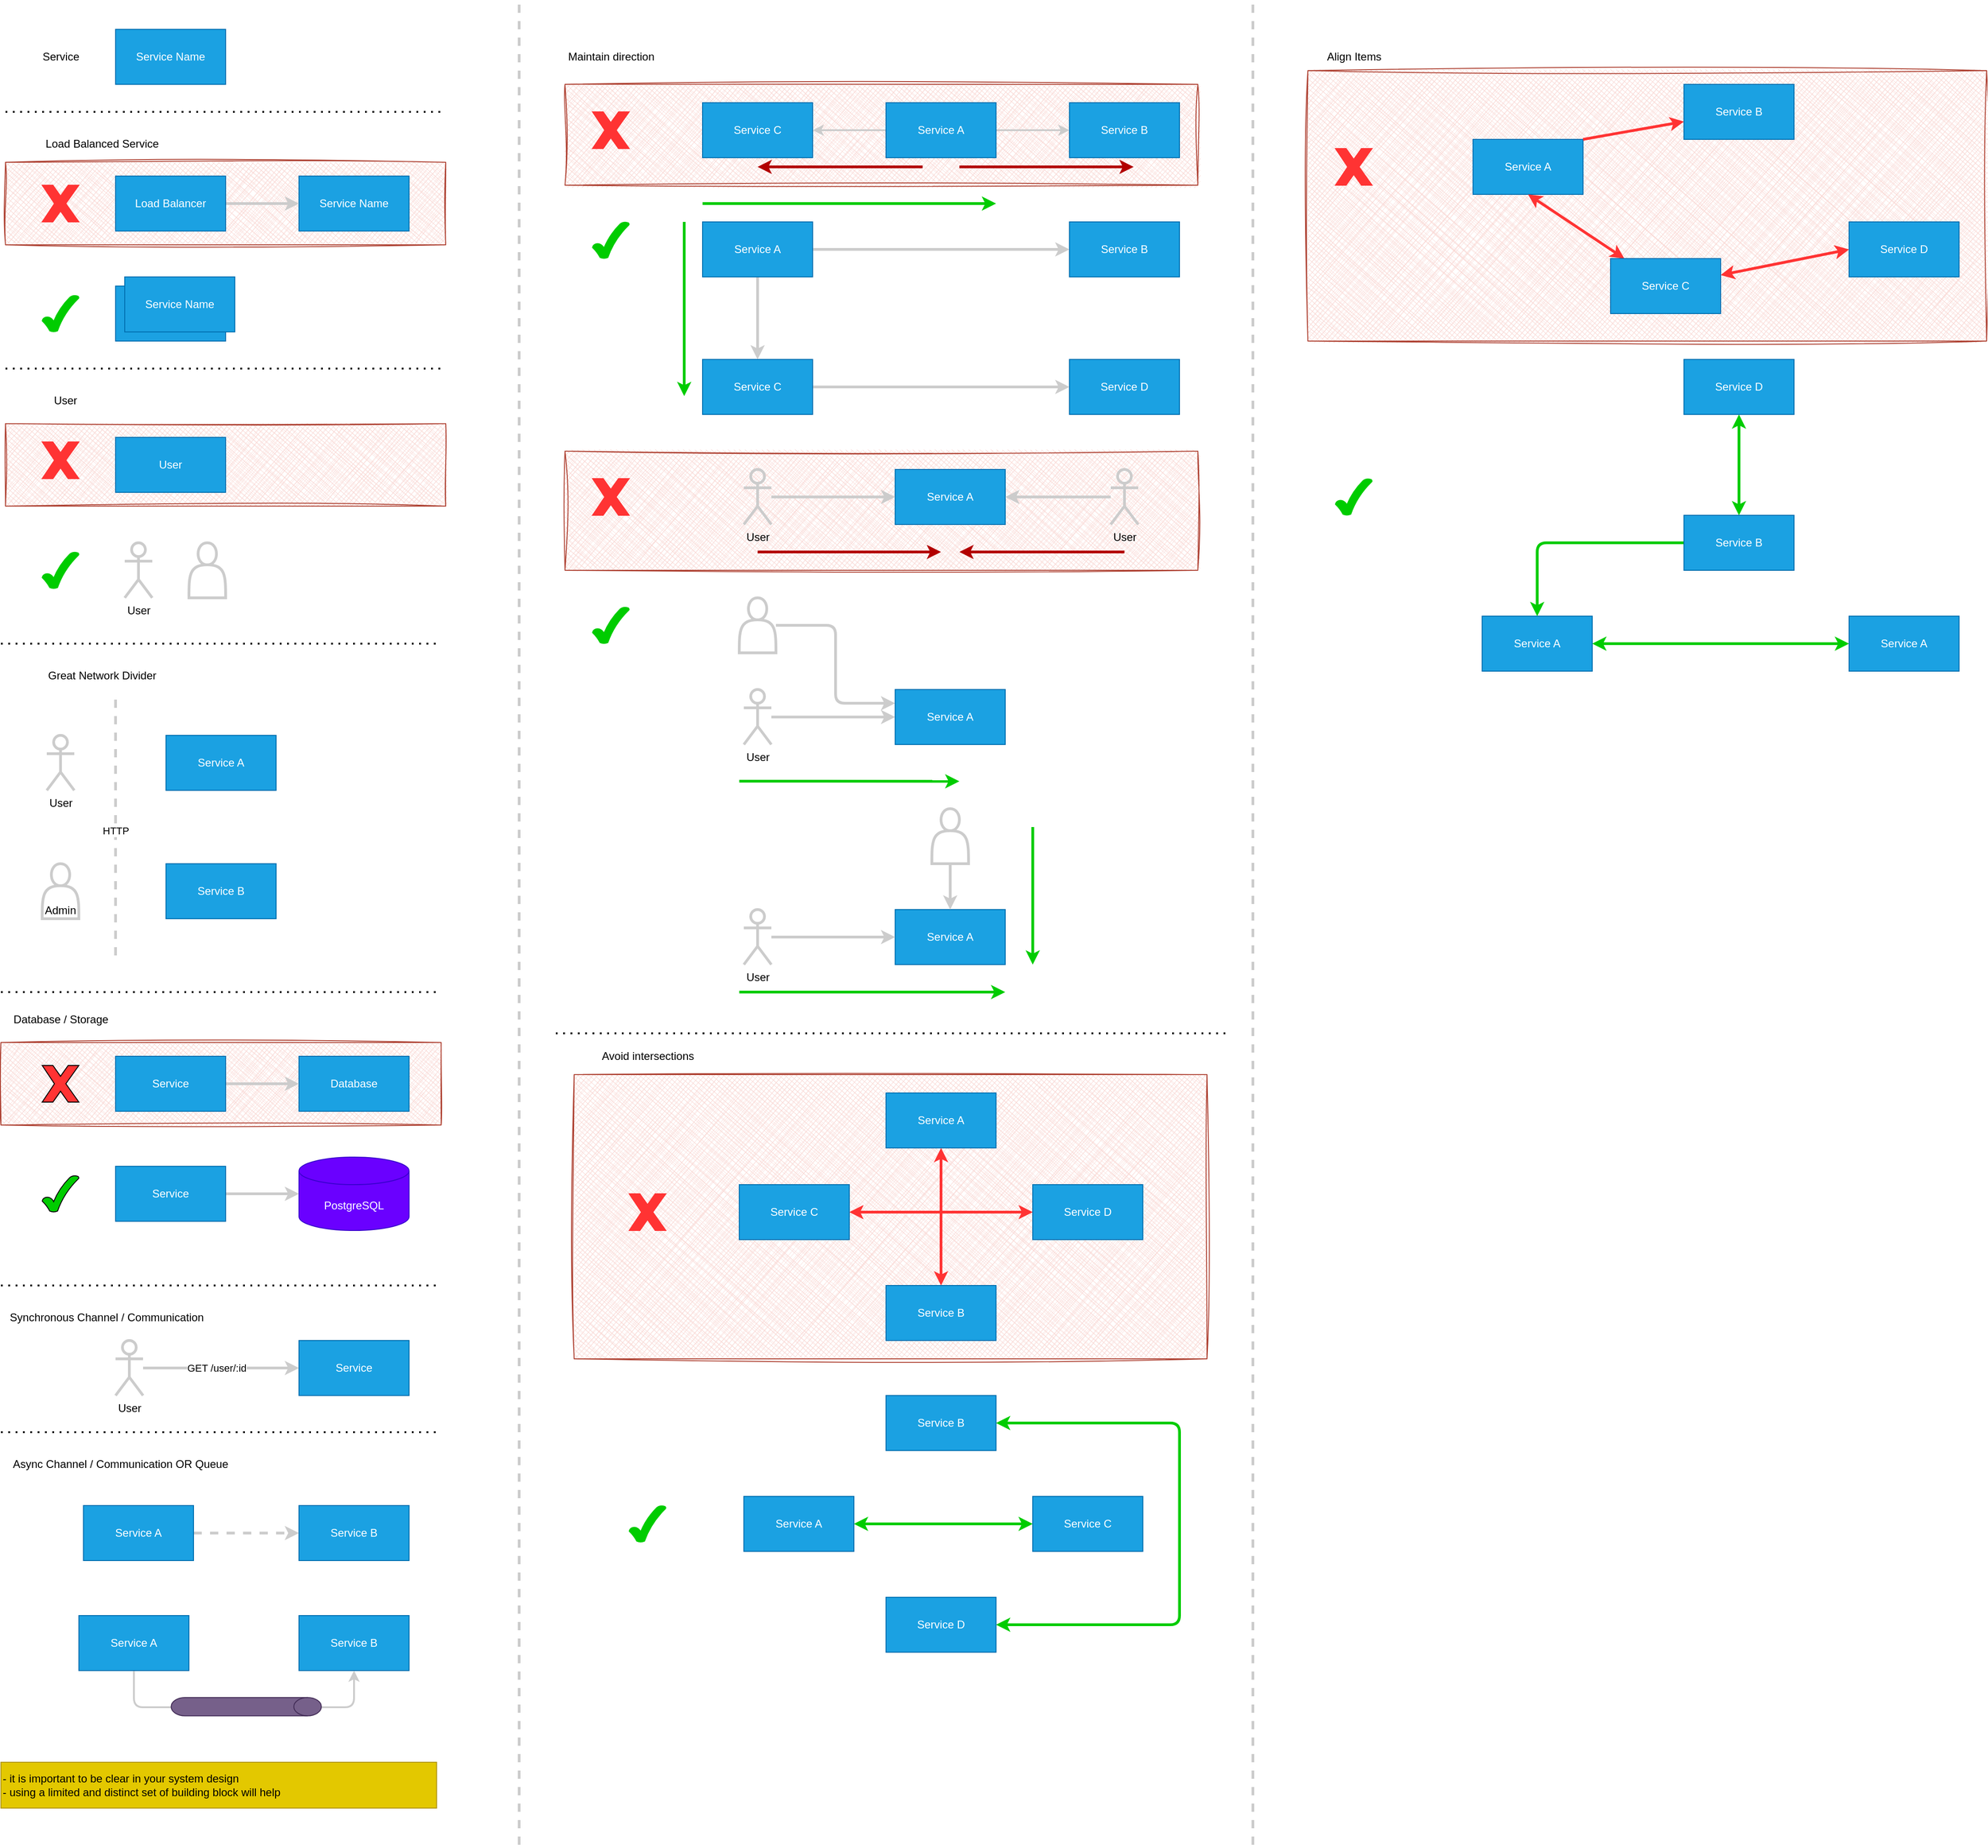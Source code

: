 <mxfile>
    <diagram id="L_0sNyjFyFzFhXzVHu4Z" name="Page-1">
        <mxGraphModel dx="3948" dy="2090" grid="1" gridSize="10" guides="1" tooltips="1" connect="1" arrows="1" fold="1" page="1" pageScale="1" pageWidth="850" pageHeight="1100" math="0" shadow="0">
            <root>
                <mxCell id="0"/>
                <mxCell id="1" parent="0"/>
                <mxCell id="150" value="" style="rounded=0;whiteSpace=wrap;html=1;strokeColor=#ae4132;strokeWidth=1;fillColor=#fad9d5;fillStyle=cross-hatch;sketch=1;curveFitting=1;jiggle=2;" vertex="1" parent="1">
                    <mxGeometry x="1500" y="195" width="740" height="295" as="geometry"/>
                </mxCell>
                <mxCell id="149" value="" style="rounded=0;whiteSpace=wrap;html=1;strokeColor=#ae4132;strokeWidth=1;fillColor=#fad9d5;fillStyle=cross-hatch;sketch=1;curveFitting=1;jiggle=2;" vertex="1" parent="1">
                    <mxGeometry x="700" y="1290" width="690" height="310" as="geometry"/>
                </mxCell>
                <mxCell id="148" value="" style="rounded=0;whiteSpace=wrap;html=1;strokeColor=#ae4132;strokeWidth=1;fillColor=#fad9d5;fillStyle=cross-hatch;sketch=1;curveFitting=1;jiggle=2;" vertex="1" parent="1">
                    <mxGeometry x="690" y="610" width="690" height="130" as="geometry"/>
                </mxCell>
                <mxCell id="147" value="" style="rounded=0;whiteSpace=wrap;html=1;strokeColor=#ae4132;strokeWidth=1;fillColor=#fad9d5;fillStyle=cross-hatch;sketch=1;curveFitting=1;jiggle=2;" vertex="1" parent="1">
                    <mxGeometry x="690" y="210" width="690" height="110" as="geometry"/>
                </mxCell>
                <mxCell id="146" value="" style="rounded=0;whiteSpace=wrap;html=1;strokeColor=#ae4132;strokeWidth=1;fillColor=#fad9d5;fillStyle=cross-hatch;sketch=1;curveFitting=1;jiggle=2;" vertex="1" parent="1">
                    <mxGeometry x="75" y="1255" width="480" height="90" as="geometry"/>
                </mxCell>
                <mxCell id="145" value="" style="rounded=0;whiteSpace=wrap;html=1;strokeColor=#ae4132;strokeWidth=1;fillColor=#fad9d5;fillStyle=cross-hatch;sketch=1;curveFitting=1;jiggle=2;" vertex="1" parent="1">
                    <mxGeometry x="80" y="580" width="480" height="90" as="geometry"/>
                </mxCell>
                <mxCell id="144" value="" style="rounded=0;whiteSpace=wrap;html=1;strokeColor=#ae4132;strokeWidth=1;fillColor=#fad9d5;fillStyle=cross-hatch;sketch=1;curveFitting=1;jiggle=2;" vertex="1" parent="1">
                    <mxGeometry x="80" y="295" width="480" height="90" as="geometry"/>
                </mxCell>
                <mxCell id="2" value="Service" style="text;html=1;align=center;verticalAlign=middle;resizable=0;points=[];autosize=1;strokeColor=none;fillColor=none;" vertex="1" parent="1">
                    <mxGeometry x="110" y="165" width="60" height="30" as="geometry"/>
                </mxCell>
                <mxCell id="3" value="Service Name" style="rounded=0;whiteSpace=wrap;html=1;fillColor=#1ba1e2;strokeColor=#006EAF;fontColor=#ffffff;" vertex="1" parent="1">
                    <mxGeometry x="200" y="150" width="120" height="60" as="geometry"/>
                </mxCell>
                <mxCell id="4" value="" style="endArrow=none;dashed=1;html=1;dashPattern=1 3;strokeWidth=2;" edge="1" parent="1">
                    <mxGeometry width="50" height="50" relative="1" as="geometry">
                        <mxPoint x="80" y="240" as="sourcePoint"/>
                        <mxPoint x="560" y="240" as="targetPoint"/>
                    </mxGeometry>
                </mxCell>
                <mxCell id="5" value="Load Balanced Service" style="text;html=1;align=center;verticalAlign=middle;resizable=0;points=[];autosize=1;strokeColor=none;fillColor=none;" vertex="1" parent="1">
                    <mxGeometry x="110" y="260" width="150" height="30" as="geometry"/>
                </mxCell>
                <mxCell id="6" value="Service Name" style="rounded=0;whiteSpace=wrap;html=1;fillColor=#1ba1e2;fontColor=#ffffff;strokeColor=#006EAF;" vertex="1" parent="1">
                    <mxGeometry x="400" y="310" width="120" height="60" as="geometry"/>
                </mxCell>
                <mxCell id="8" style="edgeStyle=none;html=1;entryX=0;entryY=0.5;entryDx=0;entryDy=0;fillColor=#1ba1e2;strokeColor=#CCCCCC;strokeWidth=3;" edge="1" parent="1" source="7" target="6">
                    <mxGeometry relative="1" as="geometry"/>
                </mxCell>
                <mxCell id="7" value="Load Balancer" style="rounded=0;whiteSpace=wrap;html=1;fillColor=#1ba1e2;fontColor=#ffffff;strokeColor=#006EAF;" vertex="1" parent="1">
                    <mxGeometry x="200" y="310" width="120" height="60" as="geometry"/>
                </mxCell>
                <mxCell id="9" value="" style="verticalLabelPosition=bottom;verticalAlign=top;html=1;shape=mxgraph.basic.x;fillColor=#FF3333;strokeColor=#FF3333;" vertex="1" parent="1">
                    <mxGeometry x="120" y="320" width="40" height="40" as="geometry"/>
                </mxCell>
                <mxCell id="10" value="" style="verticalLabelPosition=bottom;verticalAlign=top;html=1;shape=mxgraph.basic.tick;fillColor=#00CC00;strokeColor=#00CC00;" vertex="1" parent="1">
                    <mxGeometry x="120" y="440" width="40" height="40" as="geometry"/>
                </mxCell>
                <mxCell id="11" value="Service Name" style="rounded=0;whiteSpace=wrap;html=1;fillColor=#1ba1e2;fontColor=#ffffff;strokeColor=#006EAF;" vertex="1" parent="1">
                    <mxGeometry x="200" y="430" width="120" height="60" as="geometry"/>
                </mxCell>
                <mxCell id="12" value="Service Name" style="rounded=0;whiteSpace=wrap;html=1;fillColor=#1ba1e2;fontColor=#ffffff;strokeColor=#006EAF;" vertex="1" parent="1">
                    <mxGeometry x="210" y="420" width="120" height="60" as="geometry"/>
                </mxCell>
                <mxCell id="13" value="" style="endArrow=none;dashed=1;html=1;dashPattern=1 3;strokeWidth=2;" edge="1" parent="1">
                    <mxGeometry width="50" height="50" relative="1" as="geometry">
                        <mxPoint x="80" y="520" as="sourcePoint"/>
                        <mxPoint x="560" y="520" as="targetPoint"/>
                    </mxGeometry>
                </mxCell>
                <mxCell id="14" value="User" style="text;html=1;align=center;verticalAlign=middle;resizable=0;points=[];autosize=1;strokeColor=none;fillColor=none;" vertex="1" parent="1">
                    <mxGeometry x="120" y="540" width="50" height="30" as="geometry"/>
                </mxCell>
                <mxCell id="15" value="" style="verticalLabelPosition=bottom;verticalAlign=top;html=1;shape=mxgraph.basic.x;fillColor=#FF3333;strokeColor=#FF3333;" vertex="1" parent="1">
                    <mxGeometry x="120" y="600" width="40" height="40" as="geometry"/>
                </mxCell>
                <mxCell id="16" value="User" style="rounded=0;whiteSpace=wrap;html=1;fillColor=#1ba1e2;fontColor=#ffffff;strokeColor=#006EAF;" vertex="1" parent="1">
                    <mxGeometry x="200" y="595" width="120" height="60" as="geometry"/>
                </mxCell>
                <mxCell id="18" value="" style="verticalLabelPosition=bottom;verticalAlign=top;html=1;shape=mxgraph.basic.tick;fillColor=#00CC00;strokeColor=#00CC00;" vertex="1" parent="1">
                    <mxGeometry x="120" y="720" width="40" height="40" as="geometry"/>
                </mxCell>
                <mxCell id="20" value="" style="shape=actor;whiteSpace=wrap;html=1;fillColor=none;strokeWidth=3;strokeColor=#CCCCCC;" vertex="1" parent="1">
                    <mxGeometry x="280" y="710" width="40" height="60" as="geometry"/>
                </mxCell>
                <mxCell id="21" value="User" style="shape=umlActor;verticalLabelPosition=bottom;verticalAlign=top;html=1;outlineConnect=0;fillColor=none;strokeWidth=3;strokeColor=#CCCCCC;" vertex="1" parent="1">
                    <mxGeometry x="210" y="710" width="30" height="60" as="geometry"/>
                </mxCell>
                <mxCell id="22" value="" style="endArrow=none;dashed=1;html=1;dashPattern=1 3;strokeWidth=2;" edge="1" parent="1">
                    <mxGeometry width="50" height="50" relative="1" as="geometry">
                        <mxPoint x="75" y="820" as="sourcePoint"/>
                        <mxPoint x="555" y="820" as="targetPoint"/>
                    </mxGeometry>
                </mxCell>
                <mxCell id="23" value="Great Network Divider" style="text;html=1;align=center;verticalAlign=middle;resizable=0;points=[];autosize=1;strokeColor=none;fillColor=none;" vertex="1" parent="1">
                    <mxGeometry x="115" y="840" width="140" height="30" as="geometry"/>
                </mxCell>
                <mxCell id="24" value="User" style="shape=umlActor;verticalLabelPosition=bottom;verticalAlign=top;html=1;outlineConnect=0;fillColor=none;strokeWidth=3;strokeColor=#CCCCCC;" vertex="1" parent="1">
                    <mxGeometry x="125" y="920" width="30" height="60" as="geometry"/>
                </mxCell>
                <mxCell id="25" value="Admin" style="shape=actor;whiteSpace=wrap;html=1;fillColor=none;verticalAlign=bottom;strokeWidth=3;strokeColor=#CCCCCC;" vertex="1" parent="1">
                    <mxGeometry x="120" y="1060" width="40" height="60" as="geometry"/>
                </mxCell>
                <mxCell id="26" value="" style="endArrow=none;dashed=1;html=1;strokeWidth=3;strokeColor=#CCCCCC;" edge="1" parent="1">
                    <mxGeometry width="50" height="50" relative="1" as="geometry">
                        <mxPoint x="200" y="1160" as="sourcePoint"/>
                        <mxPoint x="200" y="880" as="targetPoint"/>
                    </mxGeometry>
                </mxCell>
                <mxCell id="27" value="HTTP" style="edgeLabel;html=1;align=center;verticalAlign=middle;resizable=0;points=[];" vertex="1" connectable="0" parent="26">
                    <mxGeometry x="-0.028" relative="1" as="geometry">
                        <mxPoint as="offset"/>
                    </mxGeometry>
                </mxCell>
                <mxCell id="28" value="Service A" style="rounded=0;whiteSpace=wrap;html=1;fillColor=#1ba1e2;fontColor=#ffffff;strokeColor=#006EAF;" vertex="1" parent="1">
                    <mxGeometry x="255" y="920" width="120" height="60" as="geometry"/>
                </mxCell>
                <mxCell id="29" value="Service B" style="rounded=0;whiteSpace=wrap;html=1;fillColor=#1ba1e2;fontColor=#ffffff;strokeColor=#006EAF;" vertex="1" parent="1">
                    <mxGeometry x="255" y="1060" width="120" height="60" as="geometry"/>
                </mxCell>
                <mxCell id="30" value="" style="endArrow=none;dashed=1;html=1;dashPattern=1 3;strokeWidth=2;" edge="1" parent="1">
                    <mxGeometry width="50" height="50" relative="1" as="geometry">
                        <mxPoint x="75" y="1200" as="sourcePoint"/>
                        <mxPoint x="555" y="1200" as="targetPoint"/>
                    </mxGeometry>
                </mxCell>
                <mxCell id="31" value="" style="verticalLabelPosition=bottom;verticalAlign=top;html=1;shape=mxgraph.basic.x;fillColor=#FF3333;" vertex="1" parent="1">
                    <mxGeometry x="120" y="1280" width="40" height="40" as="geometry"/>
                </mxCell>
                <mxCell id="32" value="" style="verticalLabelPosition=bottom;verticalAlign=top;html=1;shape=mxgraph.basic.tick;fillColor=#00CC00;" vertex="1" parent="1">
                    <mxGeometry x="120" y="1400" width="40" height="40" as="geometry"/>
                </mxCell>
                <mxCell id="33" value="Database / Storage" style="text;html=1;align=center;verticalAlign=middle;resizable=0;points=[];autosize=1;strokeColor=none;fillColor=none;" vertex="1" parent="1">
                    <mxGeometry x="75" y="1215" width="130" height="30" as="geometry"/>
                </mxCell>
                <mxCell id="34" value="Database" style="rounded=0;whiteSpace=wrap;html=1;fillColor=#1ba1e2;fontColor=#ffffff;strokeColor=#006EAF;" vertex="1" parent="1">
                    <mxGeometry x="400" y="1270" width="120" height="60" as="geometry"/>
                </mxCell>
                <mxCell id="35" style="edgeStyle=none;html=1;entryX=0;entryY=0.5;entryDx=0;entryDy=0;strokeWidth=3;strokeColor=#CCCCCC;" edge="1" parent="1" source="36" target="34">
                    <mxGeometry relative="1" as="geometry"/>
                </mxCell>
                <mxCell id="36" value="Service" style="rounded=0;whiteSpace=wrap;html=1;fillColor=#1ba1e2;fontColor=#ffffff;strokeColor=#006EAF;" vertex="1" parent="1">
                    <mxGeometry x="200" y="1270" width="120" height="60" as="geometry"/>
                </mxCell>
                <mxCell id="39" style="edgeStyle=none;html=1;strokeWidth=3;strokeColor=#CCCCCC;" edge="1" parent="1" source="37" target="38">
                    <mxGeometry relative="1" as="geometry"/>
                </mxCell>
                <mxCell id="37" value="Service" style="rounded=0;whiteSpace=wrap;html=1;fillColor=#1ba1e2;fontColor=#ffffff;strokeColor=#006EAF;" vertex="1" parent="1">
                    <mxGeometry x="200" y="1390" width="120" height="60" as="geometry"/>
                </mxCell>
                <mxCell id="38" value="PostgreSQL" style="shape=cylinder3;whiteSpace=wrap;html=1;boundedLbl=1;backgroundOutline=1;size=15;fillColor=#6a00ff;fontColor=#ffffff;strokeColor=#3700CC;" vertex="1" parent="1">
                    <mxGeometry x="400" y="1380" width="120" height="80" as="geometry"/>
                </mxCell>
                <mxCell id="40" value="" style="endArrow=none;dashed=1;html=1;dashPattern=1 3;strokeWidth=2;" edge="1" parent="1">
                    <mxGeometry width="50" height="50" relative="1" as="geometry">
                        <mxPoint x="75" y="1520" as="sourcePoint"/>
                        <mxPoint x="555.0" y="1520" as="targetPoint"/>
                    </mxGeometry>
                </mxCell>
                <mxCell id="41" value="Synchronous Channel / Communication" style="text;html=1;align=center;verticalAlign=middle;resizable=0;points=[];autosize=1;strokeColor=none;fillColor=none;" vertex="1" parent="1">
                    <mxGeometry x="75" y="1540" width="230" height="30" as="geometry"/>
                </mxCell>
                <mxCell id="44" style="edgeStyle=none;html=1;entryX=0;entryY=0.5;entryDx=0;entryDy=0;strokeWidth=3;strokeColor=#CCCCCC;" edge="1" parent="1" source="42" target="43">
                    <mxGeometry relative="1" as="geometry"/>
                </mxCell>
                <mxCell id="45" value="GET /user/:id" style="edgeLabel;html=1;align=center;verticalAlign=middle;resizable=0;points=[];" vertex="1" connectable="0" parent="44">
                    <mxGeometry x="-0.057" relative="1" as="geometry">
                        <mxPoint as="offset"/>
                    </mxGeometry>
                </mxCell>
                <mxCell id="42" value="User" style="shape=umlActor;verticalLabelPosition=bottom;verticalAlign=top;html=1;outlineConnect=0;fillColor=none;strokeWidth=3;strokeColor=#CCCCCC;" vertex="1" parent="1">
                    <mxGeometry x="200" y="1580" width="30" height="60" as="geometry"/>
                </mxCell>
                <mxCell id="43" value="Service" style="rounded=0;whiteSpace=wrap;html=1;fillColor=#1ba1e2;fontColor=#ffffff;strokeColor=#006EAF;" vertex="1" parent="1">
                    <mxGeometry x="400" y="1580" width="120" height="60" as="geometry"/>
                </mxCell>
                <mxCell id="46" value="" style="endArrow=none;dashed=1;html=1;dashPattern=1 3;strokeWidth=2;" edge="1" parent="1">
                    <mxGeometry width="50" height="50" relative="1" as="geometry">
                        <mxPoint x="75" y="1680" as="sourcePoint"/>
                        <mxPoint x="555.0" y="1680" as="targetPoint"/>
                    </mxGeometry>
                </mxCell>
                <mxCell id="47" value="Async Channel / Communication OR Queue" style="text;html=1;align=center;verticalAlign=middle;resizable=0;points=[];autosize=1;strokeColor=none;fillColor=none;" vertex="1" parent="1">
                    <mxGeometry x="75" y="1700" width="260" height="30" as="geometry"/>
                </mxCell>
                <mxCell id="50" style="edgeStyle=none;html=1;dashed=1;fillColor=#1ba1e2;strokeColor=#CCCCCC;strokeWidth=3;" edge="1" parent="1" source="48" target="49">
                    <mxGeometry relative="1" as="geometry"/>
                </mxCell>
                <mxCell id="48" value="Service A" style="rounded=0;whiteSpace=wrap;html=1;fillColor=#1ba1e2;fontColor=#ffffff;strokeColor=#006EAF;" vertex="1" parent="1">
                    <mxGeometry x="165" y="1760" width="120" height="60" as="geometry"/>
                </mxCell>
                <mxCell id="49" value="Service B" style="rounded=0;whiteSpace=wrap;html=1;fillColor=#1ba1e2;fontColor=#ffffff;strokeColor=#006EAF;" vertex="1" parent="1">
                    <mxGeometry x="400" y="1760" width="120" height="60" as="geometry"/>
                </mxCell>
                <mxCell id="53" style="edgeStyle=elbowEdgeStyle;html=1;entryX=0.5;entryY=1;entryDx=0;entryDy=0;strokeWidth=2;strokeColor=#CCCCCC;" edge="1" parent="1" source="51" target="52">
                    <mxGeometry relative="1" as="geometry">
                        <Array as="points">
                            <mxPoint x="220" y="1980"/>
                            <mxPoint x="240" y="1980"/>
                            <mxPoint x="230" y="1960"/>
                        </Array>
                    </mxGeometry>
                </mxCell>
                <mxCell id="51" value="Service A" style="rounded=0;whiteSpace=wrap;html=1;fillColor=#1ba1e2;fontColor=#ffffff;strokeColor=#006EAF;" vertex="1" parent="1">
                    <mxGeometry x="160" y="1880" width="120" height="60" as="geometry"/>
                </mxCell>
                <mxCell id="52" value="Service B" style="rounded=0;whiteSpace=wrap;html=1;fillColor=#1ba1e2;fontColor=#ffffff;strokeColor=#006EAF;" vertex="1" parent="1">
                    <mxGeometry x="400" y="1880" width="120" height="60" as="geometry"/>
                </mxCell>
                <mxCell id="54" value="" style="shape=cylinder3;whiteSpace=wrap;html=1;boundedLbl=1;backgroundOutline=1;size=15;fillColor=#76608a;rotation=90;fontColor=#ffffff;strokeColor=#432D57;" vertex="1" parent="1">
                    <mxGeometry x="332.5" y="1897.5" width="20" height="163.75" as="geometry"/>
                </mxCell>
                <mxCell id="57" value="- it is important to be clear in your system design&lt;br&gt;&lt;div style=&quot;&quot;&gt;&lt;span style=&quot;background-color: initial;&quot;&gt;- using a limited and distinct set of building block will help&lt;/span&gt;&lt;/div&gt;" style="whiteSpace=wrap;html=1;strokeColor=#B09500;strokeWidth=1;fillColor=#e3c800;align=left;verticalAlign=middle;fontColor=#000000;" vertex="1" parent="1">
                    <mxGeometry x="75" y="2040" width="475" height="50" as="geometry"/>
                </mxCell>
                <mxCell id="58" value="" style="endArrow=none;dashed=1;html=1;strokeWidth=3;strokeColor=#CCCCCC;" edge="1" parent="1">
                    <mxGeometry width="50" height="50" relative="1" as="geometry">
                        <mxPoint x="640" y="2130" as="sourcePoint"/>
                        <mxPoint x="640" y="120" as="targetPoint"/>
                    </mxGeometry>
                </mxCell>
                <mxCell id="60" value="Maintain direction" style="text;html=1;align=center;verticalAlign=middle;resizable=0;points=[];autosize=1;strokeColor=none;fillColor=none;" vertex="1" parent="1">
                    <mxGeometry x="680" y="165" width="120" height="30" as="geometry"/>
                </mxCell>
                <mxCell id="64" style="edgeStyle=elbowEdgeStyle;html=1;strokeColor=#CCCCCC;strokeWidth=2;" edge="1" parent="1" source="61" target="63">
                    <mxGeometry relative="1" as="geometry"/>
                </mxCell>
                <mxCell id="65" style="edgeStyle=elbowEdgeStyle;html=1;strokeColor=#CCCCCC;strokeWidth=2;" edge="1" parent="1" source="61" target="62">
                    <mxGeometry relative="1" as="geometry"/>
                </mxCell>
                <mxCell id="61" value="Service A" style="rounded=0;whiteSpace=wrap;html=1;fillColor=#1ba1e2;strokeColor=#006EAF;fontColor=#ffffff;" vertex="1" parent="1">
                    <mxGeometry x="1040" y="230" width="120" height="60" as="geometry"/>
                </mxCell>
                <mxCell id="62" value="Service C" style="rounded=0;whiteSpace=wrap;html=1;fillColor=#1ba1e2;strokeColor=#006EAF;fontColor=#ffffff;" vertex="1" parent="1">
                    <mxGeometry x="840" y="230" width="120" height="60" as="geometry"/>
                </mxCell>
                <mxCell id="63" value="Service B" style="rounded=0;whiteSpace=wrap;html=1;fillColor=#1ba1e2;strokeColor=#006EAF;fontColor=#ffffff;" vertex="1" parent="1">
                    <mxGeometry x="1240" y="230" width="120" height="60" as="geometry"/>
                </mxCell>
                <mxCell id="66" value="" style="verticalLabelPosition=bottom;verticalAlign=top;html=1;shape=mxgraph.basic.x;fillColor=#FF3333;strokeColor=#FF3333;" vertex="1" parent="1">
                    <mxGeometry x="720" y="240" width="40" height="40" as="geometry"/>
                </mxCell>
                <mxCell id="69" value="" style="verticalLabelPosition=bottom;verticalAlign=top;html=1;shape=mxgraph.basic.tick;fillColor=#00CC00;strokeColor=#00CC00;" vertex="1" parent="1">
                    <mxGeometry x="720" y="360" width="40" height="40" as="geometry"/>
                </mxCell>
                <mxCell id="70" value="" style="edgeStyle=none;orthogonalLoop=1;jettySize=auto;html=1;strokeColor=#B20000;strokeWidth=3;fillColor=#e51400;" edge="1" parent="1">
                    <mxGeometry width="100" relative="1" as="geometry">
                        <mxPoint x="1120" y="300" as="sourcePoint"/>
                        <mxPoint x="1310" y="300" as="targetPoint"/>
                        <Array as="points"/>
                    </mxGeometry>
                </mxCell>
                <mxCell id="71" value="" style="edgeStyle=none;orthogonalLoop=1;jettySize=auto;html=1;strokeColor=#B20000;strokeWidth=3;fillColor=#e51400;" edge="1" parent="1">
                    <mxGeometry width="100" relative="1" as="geometry">
                        <mxPoint x="1080" y="300.0" as="sourcePoint"/>
                        <mxPoint x="900" y="300" as="targetPoint"/>
                        <Array as="points"/>
                    </mxGeometry>
                </mxCell>
                <mxCell id="74" style="edgeStyle=elbowEdgeStyle;html=1;strokeColor=#CCCCCC;strokeWidth=3;" edge="1" parent="1" source="72" target="73">
                    <mxGeometry relative="1" as="geometry"/>
                </mxCell>
                <mxCell id="76" style="edgeStyle=elbowEdgeStyle;html=1;strokeColor=#CCCCCC;strokeWidth=3;" edge="1" parent="1" source="72" target="75">
                    <mxGeometry relative="1" as="geometry"/>
                </mxCell>
                <mxCell id="72" value="Service A" style="rounded=0;whiteSpace=wrap;html=1;fillColor=#1ba1e2;strokeColor=#006EAF;fontColor=#ffffff;" vertex="1" parent="1">
                    <mxGeometry x="840" y="360" width="120" height="60" as="geometry"/>
                </mxCell>
                <mxCell id="73" value="Service B" style="rounded=0;whiteSpace=wrap;html=1;fillColor=#1ba1e2;strokeColor=#006EAF;fontColor=#ffffff;" vertex="1" parent="1">
                    <mxGeometry x="1240" y="360" width="120" height="60" as="geometry"/>
                </mxCell>
                <mxCell id="79" style="edgeStyle=elbowEdgeStyle;html=1;strokeColor=#CCCCCC;strokeWidth=3;" edge="1" parent="1" source="75" target="78">
                    <mxGeometry relative="1" as="geometry"/>
                </mxCell>
                <mxCell id="75" value="Service C" style="rounded=0;whiteSpace=wrap;html=1;fillColor=#1ba1e2;strokeColor=#006EAF;fontColor=#ffffff;" vertex="1" parent="1">
                    <mxGeometry x="840" y="510" width="120" height="60" as="geometry"/>
                </mxCell>
                <mxCell id="78" value="Service D" style="rounded=0;whiteSpace=wrap;html=1;fillColor=#1ba1e2;strokeColor=#006EAF;fontColor=#ffffff;" vertex="1" parent="1">
                    <mxGeometry x="1240" y="510" width="120" height="60" as="geometry"/>
                </mxCell>
                <mxCell id="80" value="" style="edgeStyle=none;orthogonalLoop=1;jettySize=auto;html=1;strokeColor=#00CC00;strokeWidth=3;fillColor=#e51400;" edge="1" parent="1">
                    <mxGeometry width="100" relative="1" as="geometry">
                        <mxPoint x="820" y="360" as="sourcePoint"/>
                        <mxPoint x="820" y="550" as="targetPoint"/>
                        <Array as="points"/>
                    </mxGeometry>
                </mxCell>
                <mxCell id="81" value="" style="edgeStyle=none;orthogonalLoop=1;jettySize=auto;html=1;strokeColor=#00CC00;strokeWidth=3;fillColor=#e51400;" edge="1" parent="1">
                    <mxGeometry width="100" relative="1" as="geometry">
                        <mxPoint x="840" y="340" as="sourcePoint"/>
                        <mxPoint x="1160" y="340" as="targetPoint"/>
                        <Array as="points"/>
                    </mxGeometry>
                </mxCell>
                <mxCell id="83" value="Service A" style="rounded=0;whiteSpace=wrap;html=1;fillColor=#1ba1e2;strokeColor=#006EAF;fontColor=#ffffff;" vertex="1" parent="1">
                    <mxGeometry x="1050" y="630" width="120" height="60" as="geometry"/>
                </mxCell>
                <mxCell id="88" style="edgeStyle=elbowEdgeStyle;html=1;strokeColor=#CCCCCC;strokeWidth=3;" edge="1" parent="1" source="84" target="83">
                    <mxGeometry relative="1" as="geometry"/>
                </mxCell>
                <mxCell id="84" value="User" style="shape=umlActor;verticalLabelPosition=bottom;verticalAlign=top;html=1;outlineConnect=0;fillColor=none;strokeWidth=3;strokeColor=#CCCCCC;" vertex="1" parent="1">
                    <mxGeometry x="885" y="630" width="30" height="60" as="geometry"/>
                </mxCell>
                <mxCell id="87" style="edgeStyle=elbowEdgeStyle;html=1;strokeColor=#CCCCCC;strokeWidth=3;" edge="1" parent="1" source="85" target="83">
                    <mxGeometry relative="1" as="geometry"/>
                </mxCell>
                <mxCell id="85" value="User" style="shape=umlActor;verticalLabelPosition=bottom;verticalAlign=top;html=1;outlineConnect=0;fillColor=none;strokeWidth=3;strokeColor=#CCCCCC;" vertex="1" parent="1">
                    <mxGeometry x="1285" y="630" width="30" height="60" as="geometry"/>
                </mxCell>
                <mxCell id="89" value="" style="edgeStyle=none;orthogonalLoop=1;jettySize=auto;html=1;strokeColor=#B20000;strokeWidth=3;fillColor=#e51400;" edge="1" parent="1">
                    <mxGeometry width="100" relative="1" as="geometry">
                        <mxPoint x="1300" y="720.0" as="sourcePoint"/>
                        <mxPoint x="1120" y="720.0" as="targetPoint"/>
                        <Array as="points"/>
                    </mxGeometry>
                </mxCell>
                <mxCell id="90" value="" style="edgeStyle=none;orthogonalLoop=1;jettySize=auto;html=1;strokeColor=#B20000;strokeWidth=3;fillColor=#e51400;" edge="1" parent="1">
                    <mxGeometry width="100" relative="1" as="geometry">
                        <mxPoint x="900" y="720" as="sourcePoint"/>
                        <mxPoint x="1100" y="720" as="targetPoint"/>
                        <Array as="points"/>
                    </mxGeometry>
                </mxCell>
                <mxCell id="91" value="" style="verticalLabelPosition=bottom;verticalAlign=top;html=1;shape=mxgraph.basic.x;fillColor=#FF3333;strokeColor=#FF3333;" vertex="1" parent="1">
                    <mxGeometry x="720" y="640" width="40" height="40" as="geometry"/>
                </mxCell>
                <mxCell id="92" value="" style="verticalLabelPosition=bottom;verticalAlign=top;html=1;shape=mxgraph.basic.tick;fillColor=#00CC00;strokeColor=#00CC00;" vertex="1" parent="1">
                    <mxGeometry x="720" y="780" width="40" height="40" as="geometry"/>
                </mxCell>
                <mxCell id="96" style="edgeStyle=elbowEdgeStyle;html=1;entryX=0;entryY=0.5;entryDx=0;entryDy=0;strokeColor=#CCCCCC;strokeWidth=3;" edge="1" parent="1" source="93" target="95">
                    <mxGeometry relative="1" as="geometry"/>
                </mxCell>
                <mxCell id="93" value="User" style="shape=umlActor;verticalLabelPosition=bottom;verticalAlign=top;html=1;outlineConnect=0;fillColor=none;strokeWidth=3;strokeColor=#CCCCCC;" vertex="1" parent="1">
                    <mxGeometry x="885" y="870" width="30" height="60" as="geometry"/>
                </mxCell>
                <mxCell id="97" style="edgeStyle=elbowEdgeStyle;html=1;entryX=0;entryY=0.25;entryDx=0;entryDy=0;strokeColor=#CCCCCC;strokeWidth=3;" edge="1" parent="1" source="94" target="95">
                    <mxGeometry relative="1" as="geometry"/>
                </mxCell>
                <mxCell id="94" value="" style="shape=actor;whiteSpace=wrap;html=1;fillColor=none;strokeWidth=3;strokeColor=#CCCCCC;" vertex="1" parent="1">
                    <mxGeometry x="880" y="770" width="40" height="60" as="geometry"/>
                </mxCell>
                <mxCell id="95" value="Service A" style="rounded=0;whiteSpace=wrap;html=1;fillColor=#1ba1e2;strokeColor=#006EAF;fontColor=#ffffff;" vertex="1" parent="1">
                    <mxGeometry x="1050" y="870" width="120" height="60" as="geometry"/>
                </mxCell>
                <mxCell id="98" value="" style="edgeStyle=none;orthogonalLoop=1;jettySize=auto;html=1;strokeColor=#00CC00;strokeWidth=3;fillColor=#e51400;" edge="1" parent="1">
                    <mxGeometry width="100" relative="1" as="geometry">
                        <mxPoint x="880" y="970.0" as="sourcePoint"/>
                        <mxPoint x="1120" y="970.11" as="targetPoint"/>
                        <Array as="points"/>
                    </mxGeometry>
                </mxCell>
                <mxCell id="99" value="Service A" style="rounded=0;whiteSpace=wrap;html=1;fillColor=#1ba1e2;strokeColor=#006EAF;fontColor=#ffffff;" vertex="1" parent="1">
                    <mxGeometry x="1050" y="1110" width="120" height="60" as="geometry"/>
                </mxCell>
                <mxCell id="103" style="edgeStyle=elbowEdgeStyle;html=1;strokeColor=#CCCCCC;strokeWidth=3;" edge="1" parent="1" source="102" target="99">
                    <mxGeometry relative="1" as="geometry"/>
                </mxCell>
                <mxCell id="102" value="" style="shape=actor;whiteSpace=wrap;html=1;fillColor=none;strokeWidth=3;strokeColor=#CCCCCC;" vertex="1" parent="1">
                    <mxGeometry x="1090" y="1000" width="40" height="60" as="geometry"/>
                </mxCell>
                <mxCell id="105" style="edgeStyle=elbowEdgeStyle;html=1;strokeColor=#CCCCCC;strokeWidth=3;" edge="1" parent="1" source="104" target="99">
                    <mxGeometry relative="1" as="geometry"/>
                </mxCell>
                <mxCell id="104" value="User" style="shape=umlActor;verticalLabelPosition=bottom;verticalAlign=top;html=1;outlineConnect=0;fillColor=none;strokeWidth=3;strokeColor=#CCCCCC;" vertex="1" parent="1">
                    <mxGeometry x="885" y="1110" width="30" height="60" as="geometry"/>
                </mxCell>
                <mxCell id="106" value="" style="edgeStyle=none;orthogonalLoop=1;jettySize=auto;html=1;strokeColor=#00CC00;strokeWidth=3;fillColor=#e51400;" edge="1" parent="1">
                    <mxGeometry width="100" relative="1" as="geometry">
                        <mxPoint x="880" y="1200" as="sourcePoint"/>
                        <mxPoint x="1170" y="1200" as="targetPoint"/>
                        <Array as="points"/>
                    </mxGeometry>
                </mxCell>
                <mxCell id="107" value="" style="edgeStyle=none;orthogonalLoop=1;jettySize=auto;html=1;strokeColor=#00CC00;strokeWidth=3;fillColor=#e51400;" edge="1" parent="1">
                    <mxGeometry width="100" relative="1" as="geometry">
                        <mxPoint x="1200" y="1020" as="sourcePoint"/>
                        <mxPoint x="1200" y="1170" as="targetPoint"/>
                        <Array as="points"/>
                    </mxGeometry>
                </mxCell>
                <mxCell id="108" value="" style="endArrow=none;dashed=1;html=1;dashPattern=1 3;strokeWidth=2;" edge="1" parent="1">
                    <mxGeometry width="50" height="50" relative="1" as="geometry">
                        <mxPoint x="680" y="1245" as="sourcePoint"/>
                        <mxPoint x="1410" y="1245" as="targetPoint"/>
                    </mxGeometry>
                </mxCell>
                <mxCell id="109" value="Avoid intersections" style="text;html=1;align=center;verticalAlign=middle;resizable=0;points=[];autosize=1;strokeColor=none;fillColor=none;" vertex="1" parent="1">
                    <mxGeometry x="720" y="1255" width="120" height="30" as="geometry"/>
                </mxCell>
                <mxCell id="110" value="Service A" style="rounded=0;whiteSpace=wrap;html=1;fillColor=#1ba1e2;strokeColor=#006EAF;fontColor=#ffffff;" vertex="1" parent="1">
                    <mxGeometry x="1040" y="1310" width="120" height="60" as="geometry"/>
                </mxCell>
                <mxCell id="115" style="edgeStyle=elbowEdgeStyle;html=1;entryX=0.5;entryY=1;entryDx=0;entryDy=0;strokeColor=#FF3333;strokeWidth=3;startArrow=classic;startFill=1;" edge="1" parent="1" source="111" target="110">
                    <mxGeometry relative="1" as="geometry"/>
                </mxCell>
                <mxCell id="111" value="Service B" style="rounded=0;whiteSpace=wrap;html=1;fillColor=#1ba1e2;strokeColor=#006EAF;fontColor=#ffffff;" vertex="1" parent="1">
                    <mxGeometry x="1040" y="1520" width="120" height="60" as="geometry"/>
                </mxCell>
                <mxCell id="114" style="edgeStyle=elbowEdgeStyle;html=1;strokeColor=#FF3333;strokeWidth=3;startArrow=classic;startFill=1;" edge="1" parent="1" source="112" target="113">
                    <mxGeometry relative="1" as="geometry"/>
                </mxCell>
                <mxCell id="112" value="Service C" style="rounded=0;whiteSpace=wrap;html=1;fillColor=#1ba1e2;strokeColor=#006EAF;fontColor=#ffffff;" vertex="1" parent="1">
                    <mxGeometry x="880" y="1410" width="120" height="60" as="geometry"/>
                </mxCell>
                <mxCell id="113" value="Service D" style="rounded=0;whiteSpace=wrap;html=1;fillColor=#1ba1e2;strokeColor=#006EAF;fontColor=#ffffff;" vertex="1" parent="1">
                    <mxGeometry x="1200" y="1410" width="120" height="60" as="geometry"/>
                </mxCell>
                <mxCell id="120" style="edgeStyle=elbowEdgeStyle;html=1;entryX=0;entryY=0.5;entryDx=0;entryDy=0;strokeColor=#00CC00;strokeWidth=3;startArrow=classic;startFill=1;" edge="1" parent="1" source="116" target="119">
                    <mxGeometry relative="1" as="geometry"/>
                </mxCell>
                <mxCell id="116" value="Service A" style="rounded=0;whiteSpace=wrap;html=1;fillColor=#1ba1e2;strokeColor=#006EAF;fontColor=#ffffff;" vertex="1" parent="1">
                    <mxGeometry x="885" y="1750" width="120" height="60" as="geometry"/>
                </mxCell>
                <mxCell id="117" value="Service B" style="rounded=0;whiteSpace=wrap;html=1;fillColor=#1ba1e2;strokeColor=#006EAF;fontColor=#ffffff;" vertex="1" parent="1">
                    <mxGeometry x="1040" y="1640" width="120" height="60" as="geometry"/>
                </mxCell>
                <mxCell id="121" style="edgeStyle=elbowEdgeStyle;html=1;entryX=1;entryY=0.5;entryDx=0;entryDy=0;strokeColor=#00CC00;strokeWidth=3;startArrow=classic;startFill=1;" edge="1" parent="1" source="118" target="117">
                    <mxGeometry relative="1" as="geometry">
                        <Array as="points">
                            <mxPoint x="1360" y="1760"/>
                        </Array>
                    </mxGeometry>
                </mxCell>
                <mxCell id="118" value="Service D" style="rounded=0;whiteSpace=wrap;html=1;fillColor=#1ba1e2;strokeColor=#006EAF;fontColor=#ffffff;" vertex="1" parent="1">
                    <mxGeometry x="1040" y="1860" width="120" height="60" as="geometry"/>
                </mxCell>
                <mxCell id="119" value="Service C" style="rounded=0;whiteSpace=wrap;html=1;fillColor=#1ba1e2;strokeColor=#006EAF;fontColor=#ffffff;" vertex="1" parent="1">
                    <mxGeometry x="1200" y="1750" width="120" height="60" as="geometry"/>
                </mxCell>
                <mxCell id="122" value="" style="verticalLabelPosition=bottom;verticalAlign=top;html=1;shape=mxgraph.basic.x;fillColor=#FF3333;strokeColor=#FF3333;" vertex="1" parent="1">
                    <mxGeometry x="760" y="1420" width="40" height="40" as="geometry"/>
                </mxCell>
                <mxCell id="123" value="" style="verticalLabelPosition=bottom;verticalAlign=top;html=1;shape=mxgraph.basic.tick;fillColor=#00CC00;strokeColor=#00CC00;" vertex="1" parent="1">
                    <mxGeometry x="760" y="1760" width="40" height="40" as="geometry"/>
                </mxCell>
                <mxCell id="126" value="" style="endArrow=none;dashed=1;html=1;strokeWidth=3;strokeColor=#CCCCCC;" edge="1" parent="1">
                    <mxGeometry width="50" height="50" relative="1" as="geometry">
                        <mxPoint x="1440" y="2130" as="sourcePoint"/>
                        <mxPoint x="1440" y="120" as="targetPoint"/>
                    </mxGeometry>
                </mxCell>
                <mxCell id="127" value="Align Items" style="text;html=1;align=center;verticalAlign=middle;resizable=0;points=[];autosize=1;strokeColor=none;fillColor=none;" vertex="1" parent="1">
                    <mxGeometry x="1510" y="165" width="80" height="30" as="geometry"/>
                </mxCell>
                <mxCell id="128" value="Service A" style="rounded=0;whiteSpace=wrap;html=1;fillColor=#1ba1e2;strokeColor=#006EAF;fontColor=#ffffff;" vertex="1" parent="1">
                    <mxGeometry x="1680" y="270" width="120" height="60" as="geometry"/>
                </mxCell>
                <mxCell id="129" value="" style="verticalLabelPosition=bottom;verticalAlign=top;html=1;shape=mxgraph.basic.x;fillColor=#FF3333;strokeColor=#FF3333;" vertex="1" parent="1">
                    <mxGeometry x="1530" y="280" width="40" height="40" as="geometry"/>
                </mxCell>
                <mxCell id="133" style="html=1;entryX=1;entryY=0;entryDx=0;entryDy=0;strokeColor=#FF3333;strokeWidth=3;startArrow=classic;startFill=1;endArrow=none;endFill=0;" edge="1" parent="1" source="130" target="128">
                    <mxGeometry relative="1" as="geometry"/>
                </mxCell>
                <mxCell id="130" value="Service B" style="rounded=0;whiteSpace=wrap;html=1;fillColor=#1ba1e2;strokeColor=#006EAF;fontColor=#ffffff;" vertex="1" parent="1">
                    <mxGeometry x="1910" y="210" width="120" height="60" as="geometry"/>
                </mxCell>
                <mxCell id="131" value="Service D" style="rounded=0;whiteSpace=wrap;html=1;fillColor=#1ba1e2;strokeColor=#006EAF;fontColor=#ffffff;" vertex="1" parent="1">
                    <mxGeometry x="2090" y="360" width="120" height="60" as="geometry"/>
                </mxCell>
                <mxCell id="134" style="edgeStyle=none;html=1;entryX=0;entryY=0.5;entryDx=0;entryDy=0;strokeColor=#FF3333;strokeWidth=3;startArrow=classic;startFill=1;endArrow=classic;endFill=1;" edge="1" parent="1" source="132" target="131">
                    <mxGeometry relative="1" as="geometry"/>
                </mxCell>
                <mxCell id="135" style="edgeStyle=none;html=1;entryX=0.5;entryY=1;entryDx=0;entryDy=0;strokeColor=#FF3333;strokeWidth=3;startArrow=classic;startFill=1;endArrow=classic;endFill=1;" edge="1" parent="1" source="132" target="128">
                    <mxGeometry relative="1" as="geometry"/>
                </mxCell>
                <mxCell id="132" value="Service C" style="rounded=0;whiteSpace=wrap;html=1;fillColor=#1ba1e2;strokeColor=#006EAF;fontColor=#ffffff;" vertex="1" parent="1">
                    <mxGeometry x="1830" y="400" width="120" height="60" as="geometry"/>
                </mxCell>
                <mxCell id="142" style="edgeStyle=orthogonalEdgeStyle;html=1;strokeColor=#00CC00;strokeWidth=3;startArrow=classic;startFill=1;endArrow=classic;endFill=1;" edge="1" parent="1" source="136" target="141">
                    <mxGeometry relative="1" as="geometry"/>
                </mxCell>
                <mxCell id="136" value="Service A" style="rounded=0;whiteSpace=wrap;html=1;fillColor=#1ba1e2;strokeColor=#006EAF;fontColor=#ffffff;" vertex="1" parent="1">
                    <mxGeometry x="1690" y="790" width="120" height="60" as="geometry"/>
                </mxCell>
                <mxCell id="139" style="edgeStyle=none;html=1;strokeColor=#00CC00;strokeWidth=3;startArrow=classic;startFill=1;endArrow=classic;endFill=1;" edge="1" parent="1" source="137" target="138">
                    <mxGeometry relative="1" as="geometry"/>
                </mxCell>
                <mxCell id="137" value="Service D" style="rounded=0;whiteSpace=wrap;html=1;fillColor=#1ba1e2;strokeColor=#006EAF;fontColor=#ffffff;" vertex="1" parent="1">
                    <mxGeometry x="1910" y="510" width="120" height="60" as="geometry"/>
                </mxCell>
                <mxCell id="140" style="edgeStyle=orthogonalEdgeStyle;html=1;entryX=0.5;entryY=0;entryDx=0;entryDy=0;strokeColor=#00CC00;strokeWidth=3;startArrow=none;startFill=0;endArrow=classic;endFill=1;" edge="1" parent="1" source="138" target="136">
                    <mxGeometry relative="1" as="geometry"/>
                </mxCell>
                <mxCell id="138" value="Service B" style="rounded=0;whiteSpace=wrap;html=1;fillColor=#1ba1e2;strokeColor=#006EAF;fontColor=#ffffff;" vertex="1" parent="1">
                    <mxGeometry x="1910" y="680" width="120" height="60" as="geometry"/>
                </mxCell>
                <mxCell id="141" value="Service A" style="rounded=0;whiteSpace=wrap;html=1;fillColor=#1ba1e2;strokeColor=#006EAF;fontColor=#ffffff;" vertex="1" parent="1">
                    <mxGeometry x="2090" y="790" width="120" height="60" as="geometry"/>
                </mxCell>
                <mxCell id="143" value="" style="verticalLabelPosition=bottom;verticalAlign=top;html=1;shape=mxgraph.basic.tick;fillColor=#00CC00;strokeColor=#00CC00;" vertex="1" parent="1">
                    <mxGeometry x="1530" y="640" width="40" height="40" as="geometry"/>
                </mxCell>
            </root>
        </mxGraphModel>
    </diagram>
</mxfile>